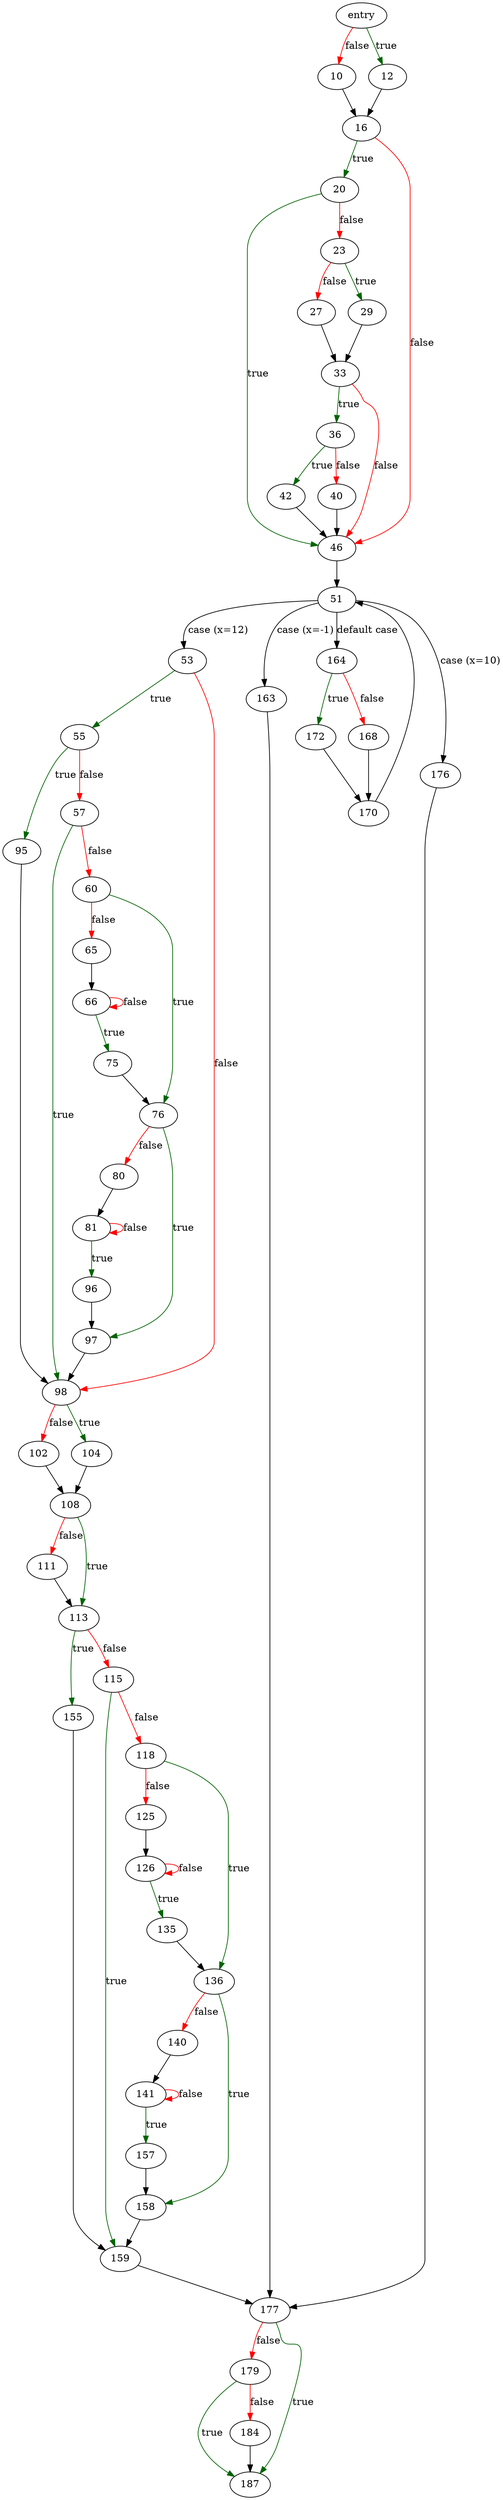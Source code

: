 digraph "skip_read" {
	// Node definitions.
	2 [label=entry];
	10;
	12;
	16;
	20;
	23;
	27;
	29;
	33;
	36;
	40;
	42;
	46;
	51;
	53;
	55;
	57;
	60;
	65;
	66;
	75;
	76;
	80;
	81;
	95;
	96;
	97;
	98;
	102;
	104;
	108;
	111;
	113;
	115;
	118;
	125;
	126;
	135;
	136;
	140;
	141;
	155;
	157;
	158;
	159;
	163;
	164;
	168;
	170;
	172;
	176;
	177;
	179;
	184;
	187;

	// Edge definitions.
	2 -> 10 [
		color=red
		label=false
	];
	2 -> 12 [
		color=darkgreen
		label=true
	];
	10 -> 16;
	12 -> 16;
	16 -> 20 [
		color=darkgreen
		label=true
	];
	16 -> 46 [
		color=red
		label=false
	];
	20 -> 23 [
		color=red
		label=false
	];
	20 -> 46 [
		color=darkgreen
		label=true
	];
	23 -> 27 [
		color=red
		label=false
	];
	23 -> 29 [
		color=darkgreen
		label=true
	];
	27 -> 33;
	29 -> 33;
	33 -> 36 [
		color=darkgreen
		label=true
	];
	33 -> 46 [
		color=red
		label=false
	];
	36 -> 40 [
		color=red
		label=false
	];
	36 -> 42 [
		color=darkgreen
		label=true
	];
	40 -> 46;
	42 -> 46;
	46 -> 51;
	51 -> 53 [label="case (x=12)"];
	51 -> 163 [label="case (x=-1)"];
	51 -> 164 [label="default case"];
	51 -> 176 [label="case (x=10)"];
	53 -> 55 [
		color=darkgreen
		label=true
	];
	53 -> 98 [
		color=red
		label=false
	];
	55 -> 57 [
		color=red
		label=false
	];
	55 -> 95 [
		color=darkgreen
		label=true
	];
	57 -> 60 [
		color=red
		label=false
	];
	57 -> 98 [
		color=darkgreen
		label=true
	];
	60 -> 65 [
		color=red
		label=false
	];
	60 -> 76 [
		color=darkgreen
		label=true
	];
	65 -> 66;
	66 -> 66 [
		color=red
		label=false
	];
	66 -> 75 [
		color=darkgreen
		label=true
	];
	75 -> 76;
	76 -> 80 [
		color=red
		label=false
	];
	76 -> 97 [
		color=darkgreen
		label=true
	];
	80 -> 81;
	81 -> 81 [
		color=red
		label=false
	];
	81 -> 96 [
		color=darkgreen
		label=true
	];
	95 -> 98;
	96 -> 97;
	97 -> 98;
	98 -> 102 [
		color=red
		label=false
	];
	98 -> 104 [
		color=darkgreen
		label=true
	];
	102 -> 108;
	104 -> 108;
	108 -> 111 [
		color=red
		label=false
	];
	108 -> 113 [
		color=darkgreen
		label=true
	];
	111 -> 113;
	113 -> 115 [
		color=red
		label=false
	];
	113 -> 155 [
		color=darkgreen
		label=true
	];
	115 -> 118 [
		color=red
		label=false
	];
	115 -> 159 [
		color=darkgreen
		label=true
	];
	118 -> 125 [
		color=red
		label=false
	];
	118 -> 136 [
		color=darkgreen
		label=true
	];
	125 -> 126;
	126 -> 126 [
		color=red
		label=false
	];
	126 -> 135 [
		color=darkgreen
		label=true
	];
	135 -> 136;
	136 -> 140 [
		color=red
		label=false
	];
	136 -> 158 [
		color=darkgreen
		label=true
	];
	140 -> 141;
	141 -> 141 [
		color=red
		label=false
	];
	141 -> 157 [
		color=darkgreen
		label=true
	];
	155 -> 159;
	157 -> 158;
	158 -> 159;
	159 -> 177;
	163 -> 177;
	164 -> 168 [
		color=red
		label=false
	];
	164 -> 172 [
		color=darkgreen
		label=true
	];
	168 -> 170;
	170 -> 51;
	172 -> 170;
	176 -> 177;
	177 -> 179 [
		color=red
		label=false
	];
	177 -> 187 [
		color=darkgreen
		label=true
	];
	179 -> 184 [
		color=red
		label=false
	];
	179 -> 187 [
		color=darkgreen
		label=true
	];
	184 -> 187;
}